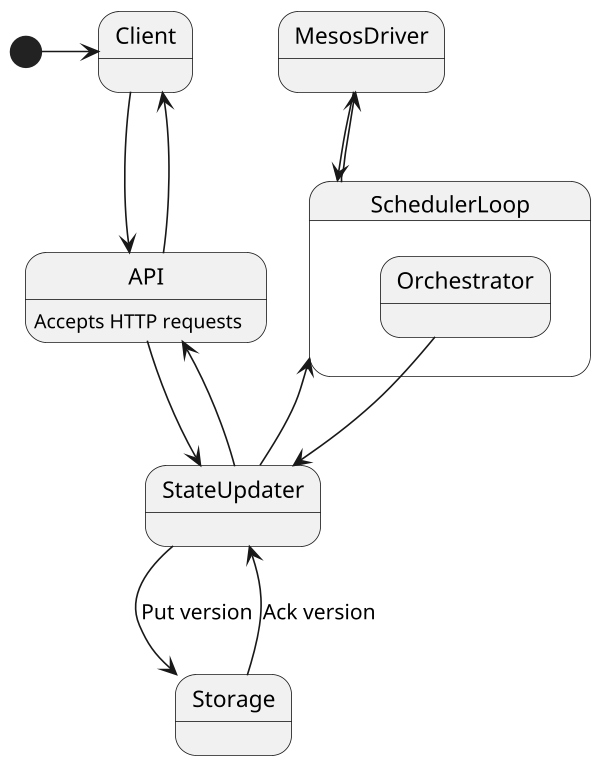 @startuml
scale 600 width

[*] -> Client

Client --> API
API: Accepts HTTP requests
state SchedulerLoop {
  state Orchestrator
}

API --> Client

API --> StateUpdater
StateUpdater -> API
state Storage

StateUpdater --> Storage: Put version
Storage --> StateUpdater: Ack version

StateUpdater --> SchedulerLoop

SchedulerLoop --> MesosDriver
MesosDriver --> SchedulerLoop
Orchestrator --> StateUpdater
@enduml
